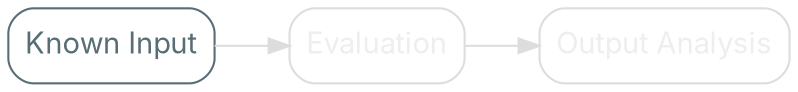 digraph {
    bgcolor=transparent
    rankdir=LR

    // Default theme: enabled
    node[shape="rectangle" style="rounded,filled" color="#586E75" fillcolor="#ffffff" fontcolor="#586E75" fontname="Inter,Arial"]
    edge[color="#586E75" fontcolor="#000000" fontname="Inter,Arial" fontsize=11]

    Input[label="Known Input"]
    Evaluation[color="#dddddd" fontcolor="#eeeeee"]
    Analysis[label="Output Analysis" color="#dddddd" fontcolor="#eeeeee"]

    Input -> Evaluation[color="#dddddd"]
    Evaluation -> Analysis[color="#dddddd"]
}
